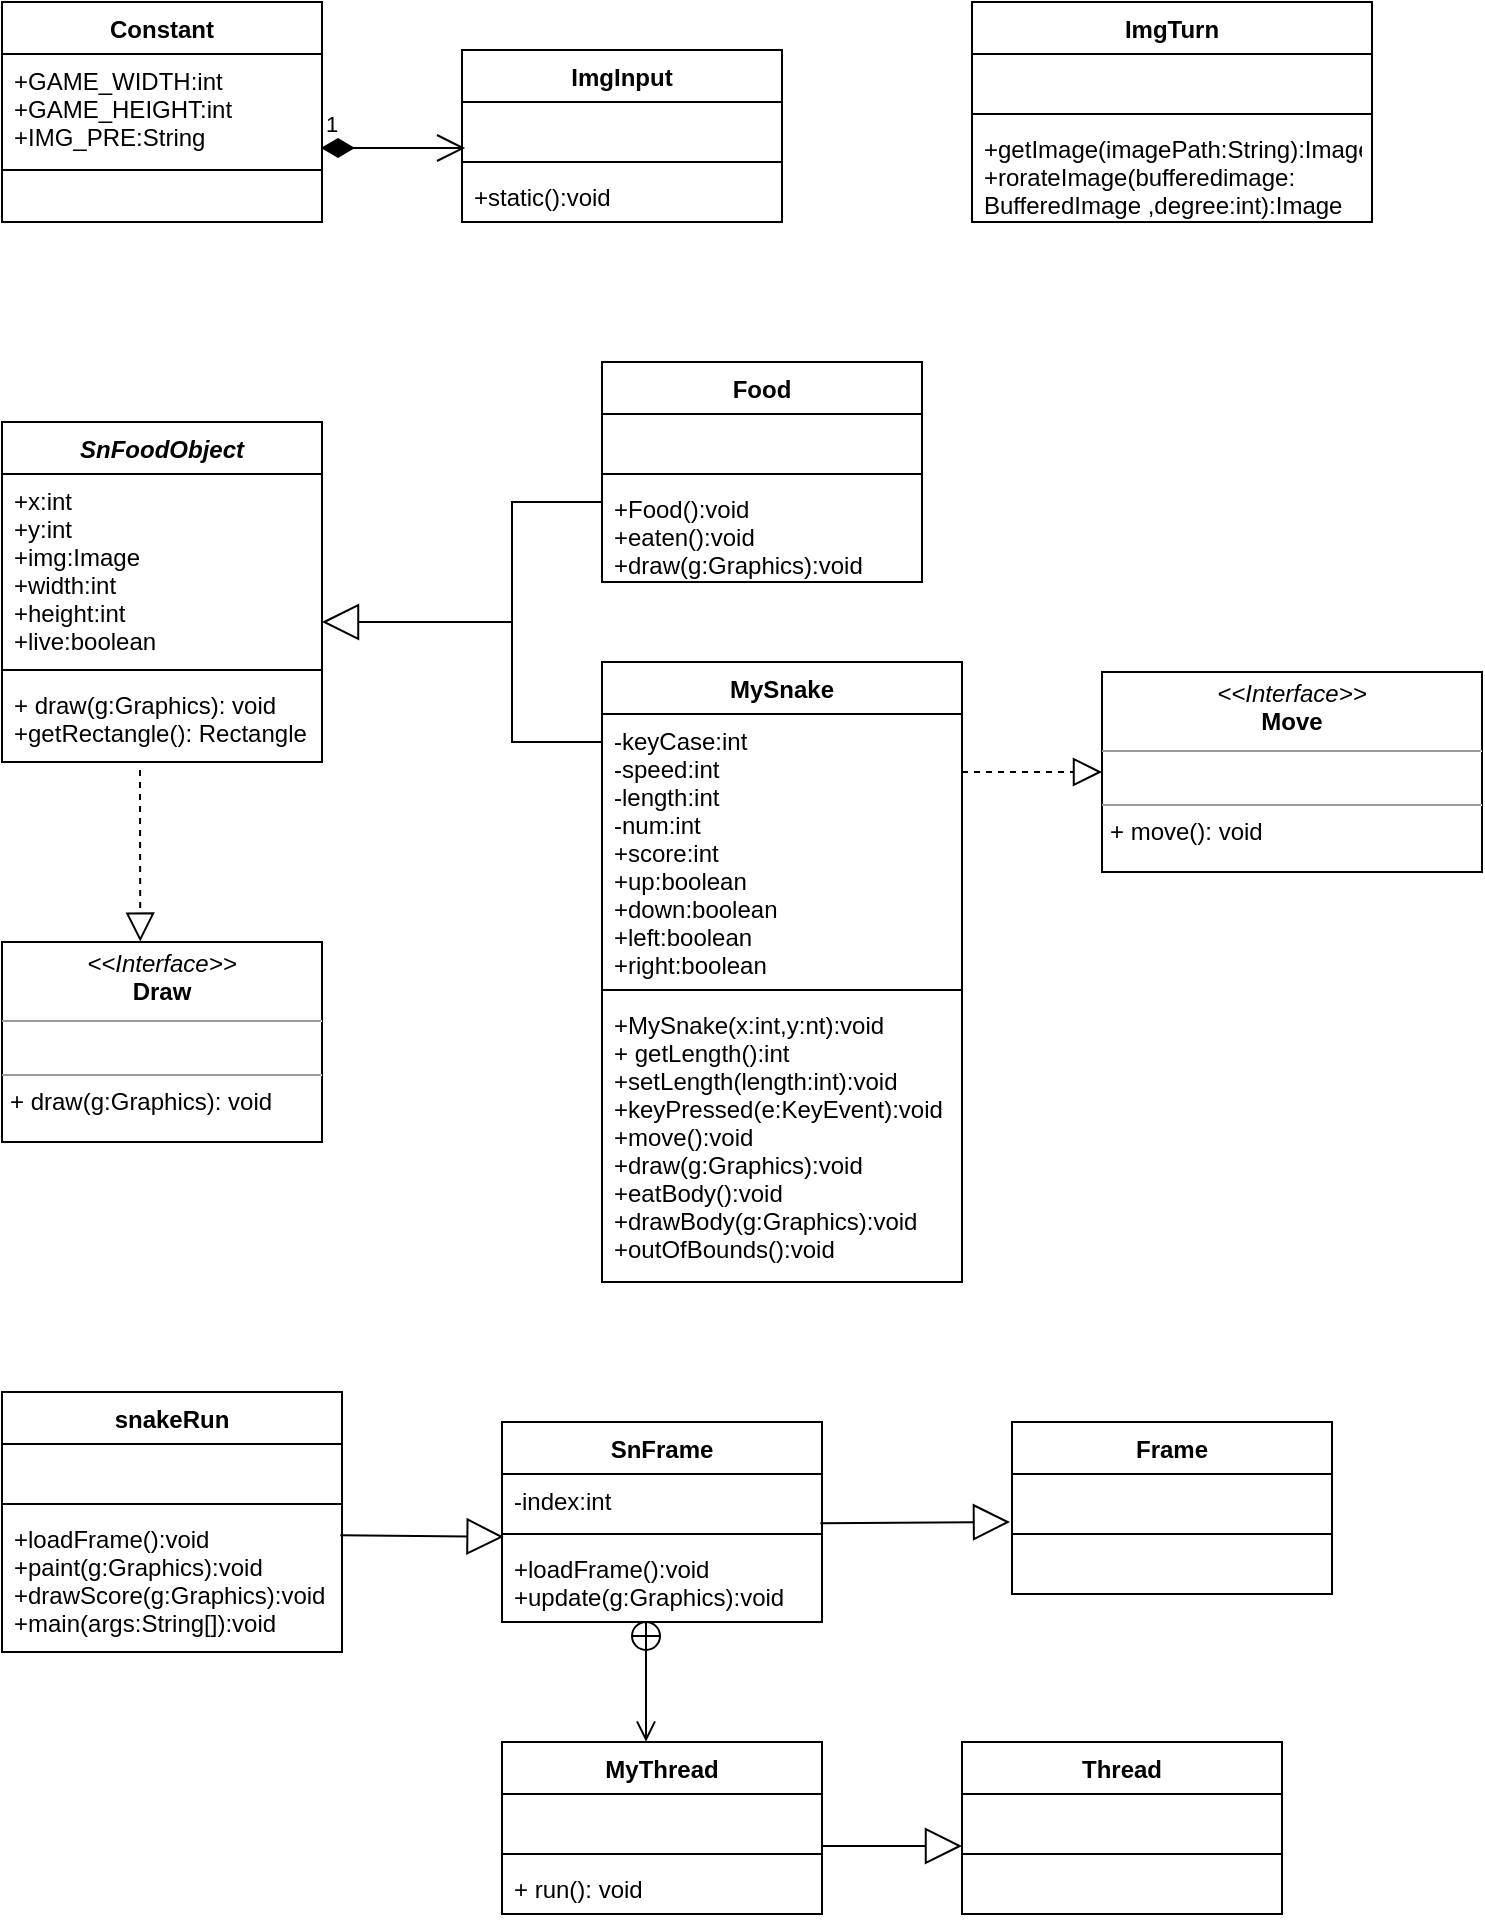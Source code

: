 <mxfile version="14.1.2" type="github">
  <diagram id="ba05wd5P19_T8I5KrJ18" name="第 1 页">
    <mxGraphModel dx="1038" dy="532" grid="1" gridSize="10" guides="1" tooltips="1" connect="1" arrows="1" fold="1" page="1" pageScale="1" pageWidth="827" pageHeight="1169" math="0" shadow="0">
      <root>
        <mxCell id="0" />
        <mxCell id="1" parent="0" />
        <mxCell id="53NNVn2IUz7sQ-eT2wiT-5" value="ImgInput" style="swimlane;fontStyle=1;align=center;verticalAlign=top;childLayout=stackLayout;horizontal=1;startSize=26;horizontalStack=0;resizeParent=1;resizeParentMax=0;resizeLast=0;collapsible=1;marginBottom=0;" vertex="1" parent="1">
          <mxGeometry x="290" y="274" width="160" height="86" as="geometry" />
        </mxCell>
        <mxCell id="53NNVn2IUz7sQ-eT2wiT-6" value=" " style="text;strokeColor=none;fillColor=none;align=left;verticalAlign=top;spacingLeft=4;spacingRight=4;overflow=hidden;rotatable=0;points=[[0,0.5],[1,0.5]];portConstraint=eastwest;" vertex="1" parent="53NNVn2IUz7sQ-eT2wiT-5">
          <mxGeometry y="26" width="160" height="26" as="geometry" />
        </mxCell>
        <mxCell id="53NNVn2IUz7sQ-eT2wiT-7" value="" style="line;strokeWidth=1;fillColor=none;align=left;verticalAlign=middle;spacingTop=-1;spacingLeft=3;spacingRight=3;rotatable=0;labelPosition=right;points=[];portConstraint=eastwest;" vertex="1" parent="53NNVn2IUz7sQ-eT2wiT-5">
          <mxGeometry y="52" width="160" height="8" as="geometry" />
        </mxCell>
        <mxCell id="53NNVn2IUz7sQ-eT2wiT-8" value="+static():void" style="text;strokeColor=none;fillColor=none;align=left;verticalAlign=top;spacingLeft=4;spacingRight=4;overflow=hidden;rotatable=0;points=[[0,0.5],[1,0.5]];portConstraint=eastwest;" vertex="1" parent="53NNVn2IUz7sQ-eT2wiT-5">
          <mxGeometry y="60" width="160" height="26" as="geometry" />
        </mxCell>
        <mxCell id="53NNVn2IUz7sQ-eT2wiT-9" value="ImgTurn" style="swimlane;fontStyle=1;align=center;verticalAlign=top;childLayout=stackLayout;horizontal=1;startSize=26;horizontalStack=0;resizeParent=1;resizeParentMax=0;resizeLast=0;collapsible=1;marginBottom=0;" vertex="1" parent="1">
          <mxGeometry x="545" y="250" width="200" height="110" as="geometry" />
        </mxCell>
        <mxCell id="53NNVn2IUz7sQ-eT2wiT-10" value=" " style="text;strokeColor=none;fillColor=none;align=left;verticalAlign=top;spacingLeft=4;spacingRight=4;overflow=hidden;rotatable=0;points=[[0,0.5],[1,0.5]];portConstraint=eastwest;" vertex="1" parent="53NNVn2IUz7sQ-eT2wiT-9">
          <mxGeometry y="26" width="200" height="26" as="geometry" />
        </mxCell>
        <mxCell id="53NNVn2IUz7sQ-eT2wiT-11" value="" style="line;strokeWidth=1;fillColor=none;align=left;verticalAlign=middle;spacingTop=-1;spacingLeft=3;spacingRight=3;rotatable=0;labelPosition=right;points=[];portConstraint=eastwest;" vertex="1" parent="53NNVn2IUz7sQ-eT2wiT-9">
          <mxGeometry y="52" width="200" height="8" as="geometry" />
        </mxCell>
        <mxCell id="53NNVn2IUz7sQ-eT2wiT-12" value="+getImage(imagePath:String):Image&#xa;+rorateImage(bufferedimage:&#xa;BufferedImage ,degree:int):Image" style="text;strokeColor=none;fillColor=none;align=left;verticalAlign=top;spacingLeft=4;spacingRight=4;overflow=hidden;rotatable=0;points=[[0,0.5],[1,0.5]];portConstraint=eastwest;" vertex="1" parent="53NNVn2IUz7sQ-eT2wiT-9">
          <mxGeometry y="60" width="200" height="50" as="geometry" />
        </mxCell>
        <mxCell id="53NNVn2IUz7sQ-eT2wiT-18" value="Food" style="swimlane;fontStyle=1;align=center;verticalAlign=top;childLayout=stackLayout;horizontal=1;startSize=26;horizontalStack=0;resizeParent=1;resizeParentMax=0;resizeLast=0;collapsible=1;marginBottom=0;" vertex="1" parent="1">
          <mxGeometry x="360" y="430" width="160" height="110" as="geometry" />
        </mxCell>
        <mxCell id="53NNVn2IUz7sQ-eT2wiT-19" value="  " style="text;strokeColor=none;fillColor=none;align=left;verticalAlign=top;spacingLeft=4;spacingRight=4;overflow=hidden;rotatable=0;points=[[0,0.5],[1,0.5]];portConstraint=eastwest;" vertex="1" parent="53NNVn2IUz7sQ-eT2wiT-18">
          <mxGeometry y="26" width="160" height="26" as="geometry" />
        </mxCell>
        <mxCell id="53NNVn2IUz7sQ-eT2wiT-20" value="" style="line;strokeWidth=1;fillColor=none;align=left;verticalAlign=middle;spacingTop=-1;spacingLeft=3;spacingRight=3;rotatable=0;labelPosition=right;points=[];portConstraint=eastwest;" vertex="1" parent="53NNVn2IUz7sQ-eT2wiT-18">
          <mxGeometry y="52" width="160" height="8" as="geometry" />
        </mxCell>
        <mxCell id="53NNVn2IUz7sQ-eT2wiT-21" value="+Food():void&#xa;+eaten():void&#xa;+draw(g:Graphics):void" style="text;strokeColor=none;fillColor=none;align=left;verticalAlign=top;spacingLeft=4;spacingRight=4;overflow=hidden;rotatable=0;points=[[0,0.5],[1,0.5]];portConstraint=eastwest;" vertex="1" parent="53NNVn2IUz7sQ-eT2wiT-18">
          <mxGeometry y="60" width="160" height="50" as="geometry" />
        </mxCell>
        <mxCell id="53NNVn2IUz7sQ-eT2wiT-22" value="SnFrame" style="swimlane;fontStyle=1;align=center;verticalAlign=top;childLayout=stackLayout;horizontal=1;startSize=26;horizontalStack=0;resizeParent=1;resizeParentMax=0;resizeLast=0;collapsible=1;marginBottom=0;" vertex="1" parent="1">
          <mxGeometry x="310" y="960" width="160" height="100" as="geometry" />
        </mxCell>
        <mxCell id="53NNVn2IUz7sQ-eT2wiT-23" value="-index:int" style="text;strokeColor=none;fillColor=none;align=left;verticalAlign=top;spacingLeft=4;spacingRight=4;overflow=hidden;rotatable=0;points=[[0,0.5],[1,0.5]];portConstraint=eastwest;" vertex="1" parent="53NNVn2IUz7sQ-eT2wiT-22">
          <mxGeometry y="26" width="160" height="26" as="geometry" />
        </mxCell>
        <mxCell id="53NNVn2IUz7sQ-eT2wiT-24" value="" style="line;strokeWidth=1;fillColor=none;align=left;verticalAlign=middle;spacingTop=-1;spacingLeft=3;spacingRight=3;rotatable=0;labelPosition=right;points=[];portConstraint=eastwest;" vertex="1" parent="53NNVn2IUz7sQ-eT2wiT-22">
          <mxGeometry y="52" width="160" height="8" as="geometry" />
        </mxCell>
        <mxCell id="53NNVn2IUz7sQ-eT2wiT-25" value="+loadFrame():void&#xa;+update(g:Graphics):void" style="text;strokeColor=none;fillColor=none;align=left;verticalAlign=top;spacingLeft=4;spacingRight=4;overflow=hidden;rotatable=0;points=[[0,0.5],[1,0.5]];portConstraint=eastwest;" vertex="1" parent="53NNVn2IUz7sQ-eT2wiT-22">
          <mxGeometry y="60" width="160" height="40" as="geometry" />
        </mxCell>
        <mxCell id="53NNVn2IUz7sQ-eT2wiT-26" value="snakeRun" style="swimlane;fontStyle=1;align=center;verticalAlign=top;childLayout=stackLayout;horizontal=1;startSize=26;horizontalStack=0;resizeParent=1;resizeParentMax=0;resizeLast=0;collapsible=1;marginBottom=0;" vertex="1" parent="1">
          <mxGeometry x="60" y="945" width="170" height="130" as="geometry" />
        </mxCell>
        <mxCell id="53NNVn2IUz7sQ-eT2wiT-27" value=" " style="text;strokeColor=none;fillColor=none;align=left;verticalAlign=top;spacingLeft=4;spacingRight=4;overflow=hidden;rotatable=0;points=[[0,0.5],[1,0.5]];portConstraint=eastwest;" vertex="1" parent="53NNVn2IUz7sQ-eT2wiT-26">
          <mxGeometry y="26" width="170" height="26" as="geometry" />
        </mxCell>
        <mxCell id="53NNVn2IUz7sQ-eT2wiT-28" value="" style="line;strokeWidth=1;fillColor=none;align=left;verticalAlign=middle;spacingTop=-1;spacingLeft=3;spacingRight=3;rotatable=0;labelPosition=right;points=[];portConstraint=eastwest;" vertex="1" parent="53NNVn2IUz7sQ-eT2wiT-26">
          <mxGeometry y="52" width="170" height="8" as="geometry" />
        </mxCell>
        <mxCell id="53NNVn2IUz7sQ-eT2wiT-29" value="+loadFrame():void&#xa;+paint(g:Graphics):void&#xa;+drawScore(g:Graphics):void&#xa;+main(args:String[]):void&#xa;" style="text;strokeColor=none;fillColor=none;align=left;verticalAlign=top;spacingLeft=4;spacingRight=4;overflow=hidden;rotatable=0;points=[[0,0.5],[1,0.5]];portConstraint=eastwest;" vertex="1" parent="53NNVn2IUz7sQ-eT2wiT-26">
          <mxGeometry y="60" width="170" height="70" as="geometry" />
        </mxCell>
        <mxCell id="53NNVn2IUz7sQ-eT2wiT-32" value="&lt;p style=&quot;margin: 0px ; margin-top: 4px ; text-align: center&quot;&gt;&lt;i&gt;&amp;lt;&amp;lt;Interface&amp;gt;&amp;gt;&lt;/i&gt;&lt;br&gt;&lt;b&gt;Move&lt;/b&gt;&lt;/p&gt;&lt;hr size=&quot;1&quot;&gt;&lt;p style=&quot;margin: 0px ; margin-left: 4px&quot;&gt;&amp;nbsp;&lt;/p&gt;&lt;hr size=&quot;1&quot;&gt;&lt;p style=&quot;margin: 0px ; margin-left: 4px&quot;&gt;+ move(): void&lt;br&gt;&lt;/p&gt;" style="verticalAlign=top;align=left;overflow=fill;fontSize=12;fontFamily=Helvetica;html=1;" vertex="1" parent="1">
          <mxGeometry x="610" y="585" width="190" height="100" as="geometry" />
        </mxCell>
        <mxCell id="53NNVn2IUz7sQ-eT2wiT-38" value="Constant" style="swimlane;fontStyle=1;align=center;verticalAlign=top;childLayout=stackLayout;horizontal=1;startSize=26;horizontalStack=0;resizeParent=1;resizeParentMax=0;resizeLast=0;collapsible=1;marginBottom=0;" vertex="1" parent="1">
          <mxGeometry x="60" y="250" width="160" height="110" as="geometry" />
        </mxCell>
        <mxCell id="53NNVn2IUz7sQ-eT2wiT-39" value="+GAME_WIDTH:int&#xa;+GAME_HEIGHT:int&#xa;+IMG_PRE:String" style="text;strokeColor=none;fillColor=none;align=left;verticalAlign=top;spacingLeft=4;spacingRight=4;overflow=hidden;rotatable=0;points=[[0,0.5],[1,0.5]];portConstraint=eastwest;" vertex="1" parent="53NNVn2IUz7sQ-eT2wiT-38">
          <mxGeometry y="26" width="160" height="54" as="geometry" />
        </mxCell>
        <mxCell id="53NNVn2IUz7sQ-eT2wiT-40" value="" style="line;strokeWidth=1;fillColor=none;align=left;verticalAlign=middle;spacingTop=-1;spacingLeft=3;spacingRight=3;rotatable=0;labelPosition=right;points=[];portConstraint=eastwest;" vertex="1" parent="53NNVn2IUz7sQ-eT2wiT-38">
          <mxGeometry y="80" width="160" height="8" as="geometry" />
        </mxCell>
        <mxCell id="53NNVn2IUz7sQ-eT2wiT-41" value="  " style="text;strokeColor=none;fillColor=none;align=left;verticalAlign=top;spacingLeft=4;spacingRight=4;overflow=hidden;rotatable=0;points=[[0,0.5],[1,0.5]];portConstraint=eastwest;" vertex="1" parent="53NNVn2IUz7sQ-eT2wiT-38">
          <mxGeometry y="88" width="160" height="22" as="geometry" />
        </mxCell>
        <mxCell id="53NNVn2IUz7sQ-eT2wiT-42" value="SnFoodObject" style="swimlane;fontStyle=3;align=center;verticalAlign=top;childLayout=stackLayout;horizontal=1;startSize=26;horizontalStack=0;resizeParent=1;resizeParentMax=0;resizeLast=0;collapsible=1;marginBottom=0;" vertex="1" parent="1">
          <mxGeometry x="60" y="460" width="160" height="170" as="geometry" />
        </mxCell>
        <mxCell id="53NNVn2IUz7sQ-eT2wiT-43" value="+x:int&#xa;+y:int&#xa;+img:Image&#xa;+width:int&#xa;+height:int&#xa;+live:boolean" style="text;strokeColor=none;fillColor=none;align=left;verticalAlign=top;spacingLeft=4;spacingRight=4;overflow=hidden;rotatable=0;points=[[0,0.5],[1,0.5]];portConstraint=eastwest;" vertex="1" parent="53NNVn2IUz7sQ-eT2wiT-42">
          <mxGeometry y="26" width="160" height="94" as="geometry" />
        </mxCell>
        <mxCell id="53NNVn2IUz7sQ-eT2wiT-44" value="" style="line;strokeWidth=1;fillColor=none;align=left;verticalAlign=middle;spacingTop=-1;spacingLeft=3;spacingRight=3;rotatable=0;labelPosition=right;points=[];portConstraint=eastwest;" vertex="1" parent="53NNVn2IUz7sQ-eT2wiT-42">
          <mxGeometry y="120" width="160" height="8" as="geometry" />
        </mxCell>
        <mxCell id="53NNVn2IUz7sQ-eT2wiT-45" value="+ draw(g:Graphics): void&#xa;+getRectangle(): Rectangle" style="text;strokeColor=none;fillColor=none;align=left;verticalAlign=top;spacingLeft=4;spacingRight=4;overflow=hidden;rotatable=0;points=[[0,0.5],[1,0.5]];portConstraint=eastwest;" vertex="1" parent="53NNVn2IUz7sQ-eT2wiT-42">
          <mxGeometry y="128" width="160" height="42" as="geometry" />
        </mxCell>
        <mxCell id="53NNVn2IUz7sQ-eT2wiT-46" value="MyThread" style="swimlane;fontStyle=1;align=center;verticalAlign=top;childLayout=stackLayout;horizontal=1;startSize=26;horizontalStack=0;resizeParent=1;resizeParentMax=0;resizeLast=0;collapsible=1;marginBottom=0;" vertex="1" parent="1">
          <mxGeometry x="310" y="1120" width="160" height="86" as="geometry" />
        </mxCell>
        <mxCell id="53NNVn2IUz7sQ-eT2wiT-47" value=" " style="text;strokeColor=none;fillColor=none;align=left;verticalAlign=top;spacingLeft=4;spacingRight=4;overflow=hidden;rotatable=0;points=[[0,0.5],[1,0.5]];portConstraint=eastwest;" vertex="1" parent="53NNVn2IUz7sQ-eT2wiT-46">
          <mxGeometry y="26" width="160" height="26" as="geometry" />
        </mxCell>
        <mxCell id="53NNVn2IUz7sQ-eT2wiT-48" value="" style="line;strokeWidth=1;fillColor=none;align=left;verticalAlign=middle;spacingTop=-1;spacingLeft=3;spacingRight=3;rotatable=0;labelPosition=right;points=[];portConstraint=eastwest;" vertex="1" parent="53NNVn2IUz7sQ-eT2wiT-46">
          <mxGeometry y="52" width="160" height="8" as="geometry" />
        </mxCell>
        <mxCell id="53NNVn2IUz7sQ-eT2wiT-49" value="+ run(): void" style="text;strokeColor=none;fillColor=none;align=left;verticalAlign=top;spacingLeft=4;spacingRight=4;overflow=hidden;rotatable=0;points=[[0,0.5],[1,0.5]];portConstraint=eastwest;" vertex="1" parent="53NNVn2IUz7sQ-eT2wiT-46">
          <mxGeometry y="60" width="160" height="26" as="geometry" />
        </mxCell>
        <mxCell id="53NNVn2IUz7sQ-eT2wiT-31" value="&lt;p style=&quot;margin: 0px ; margin-top: 4px ; text-align: center&quot;&gt;&lt;i&gt;&amp;lt;&amp;lt;Interface&amp;gt;&amp;gt;&lt;/i&gt;&lt;br&gt;&lt;b&gt;Draw&lt;/b&gt;&lt;/p&gt;&lt;hr size=&quot;1&quot;&gt;&lt;p style=&quot;margin: 0px ; margin-left: 4px&quot;&gt;&amp;nbsp;&lt;/p&gt;&lt;hr size=&quot;1&quot;&gt;&lt;p style=&quot;margin: 0px ; margin-left: 4px&quot;&gt;+ draw(g:Graphics): void&lt;br&gt;&lt;/p&gt;" style="verticalAlign=top;align=left;overflow=fill;fontSize=12;fontFamily=Helvetica;html=1;" vertex="1" parent="1">
          <mxGeometry x="60" y="720" width="160" height="100" as="geometry" />
        </mxCell>
        <mxCell id="53NNVn2IUz7sQ-eT2wiT-51" value="MySnake" style="swimlane;fontStyle=1;align=center;verticalAlign=top;childLayout=stackLayout;horizontal=1;startSize=26;horizontalStack=0;resizeParent=1;resizeParentMax=0;resizeLast=0;collapsible=1;marginBottom=0;" vertex="1" parent="1">
          <mxGeometry x="360" y="580" width="180" height="310" as="geometry" />
        </mxCell>
        <mxCell id="53NNVn2IUz7sQ-eT2wiT-52" value="-keyCase:int&#xa;-speed:int&#xa;-length:int&#xa;-num:int&#xa;+score:int&#xa;+up:boolean&#xa;+down:boolean&#xa;+left:boolean&#xa;+right:boolean" style="text;strokeColor=none;fillColor=none;align=left;verticalAlign=top;spacingLeft=4;spacingRight=4;overflow=hidden;rotatable=0;points=[[0,0.5],[1,0.5]];portConstraint=eastwest;" vertex="1" parent="53NNVn2IUz7sQ-eT2wiT-51">
          <mxGeometry y="26" width="180" height="134" as="geometry" />
        </mxCell>
        <mxCell id="53NNVn2IUz7sQ-eT2wiT-53" value="" style="line;strokeWidth=1;fillColor=none;align=left;verticalAlign=middle;spacingTop=-1;spacingLeft=3;spacingRight=3;rotatable=0;labelPosition=right;points=[];portConstraint=eastwest;" vertex="1" parent="53NNVn2IUz7sQ-eT2wiT-51">
          <mxGeometry y="160" width="180" height="8" as="geometry" />
        </mxCell>
        <mxCell id="53NNVn2IUz7sQ-eT2wiT-54" value="+MySnake(x:int,y:nt):void&#xa;+ getLength():int&#xa;+setLength(length:int):void&#xa;+keyPressed(e:KeyEvent):void&#xa;+move():void&#xa;+draw(g:Graphics):void&#xa;+eatBody():void&#xa;+drawBody(g:Graphics):void&#xa;+outOfBounds():void&#xa;" style="text;strokeColor=none;fillColor=none;align=left;verticalAlign=top;spacingLeft=4;spacingRight=4;overflow=hidden;rotatable=0;points=[[0,0.5],[1,0.5]];portConstraint=eastwest;" vertex="1" parent="53NNVn2IUz7sQ-eT2wiT-51">
          <mxGeometry y="168" width="180" height="142" as="geometry" />
        </mxCell>
        <mxCell id="53NNVn2IUz7sQ-eT2wiT-58" value="" style="endArrow=block;endSize=16;endFill=0;html=1;" edge="1" parent="1" source="53NNVn2IUz7sQ-eT2wiT-60">
          <mxGeometry width="160" relative="1" as="geometry">
            <mxPoint x="350" y="520" as="sourcePoint" />
            <mxPoint x="220" y="560" as="targetPoint" />
            <Array as="points">
              <mxPoint x="270" y="560" />
              <mxPoint x="250" y="560" />
            </Array>
          </mxGeometry>
        </mxCell>
        <mxCell id="53NNVn2IUz7sQ-eT2wiT-60" value="" style="strokeWidth=1;html=1;shape=mxgraph.flowchart.annotation_2;align=left;labelPosition=right;pointerEvents=1;" vertex="1" parent="1">
          <mxGeometry x="270" y="500" width="90" height="120" as="geometry" />
        </mxCell>
        <mxCell id="53NNVn2IUz7sQ-eT2wiT-62" value="" style="endArrow=block;dashed=1;endFill=0;endSize=12;html=1;entryX=0.432;entryY=-0.002;entryDx=0;entryDy=0;entryPerimeter=0;" edge="1" parent="1" target="53NNVn2IUz7sQ-eT2wiT-31">
          <mxGeometry width="160" relative="1" as="geometry">
            <mxPoint x="129" y="634" as="sourcePoint" />
            <mxPoint x="270" y="670" as="targetPoint" />
          </mxGeometry>
        </mxCell>
        <mxCell id="53NNVn2IUz7sQ-eT2wiT-63" value="Frame" style="swimlane;fontStyle=1;align=center;verticalAlign=top;childLayout=stackLayout;horizontal=1;startSize=26;horizontalStack=0;resizeParent=1;resizeParentMax=0;resizeLast=0;collapsible=1;marginBottom=0;strokeWidth=1;" vertex="1" parent="1">
          <mxGeometry x="565" y="960" width="160" height="86" as="geometry" />
        </mxCell>
        <mxCell id="53NNVn2IUz7sQ-eT2wiT-64" value=" " style="text;strokeColor=none;fillColor=none;align=left;verticalAlign=top;spacingLeft=4;spacingRight=4;overflow=hidden;rotatable=0;points=[[0,0.5],[1,0.5]];portConstraint=eastwest;" vertex="1" parent="53NNVn2IUz7sQ-eT2wiT-63">
          <mxGeometry y="26" width="160" height="26" as="geometry" />
        </mxCell>
        <mxCell id="53NNVn2IUz7sQ-eT2wiT-65" value="" style="line;strokeWidth=1;fillColor=none;align=left;verticalAlign=middle;spacingTop=-1;spacingLeft=3;spacingRight=3;rotatable=0;labelPosition=right;points=[];portConstraint=eastwest;" vertex="1" parent="53NNVn2IUz7sQ-eT2wiT-63">
          <mxGeometry y="52" width="160" height="8" as="geometry" />
        </mxCell>
        <mxCell id="53NNVn2IUz7sQ-eT2wiT-66" value=" " style="text;strokeColor=none;fillColor=none;align=left;verticalAlign=top;spacingLeft=4;spacingRight=4;overflow=hidden;rotatable=0;points=[[0,0.5],[1,0.5]];portConstraint=eastwest;" vertex="1" parent="53NNVn2IUz7sQ-eT2wiT-63">
          <mxGeometry y="60" width="160" height="26" as="geometry" />
        </mxCell>
        <mxCell id="53NNVn2IUz7sQ-eT2wiT-67" value="" style="endArrow=block;endSize=16;endFill=0;html=1;exitX=0.995;exitY=0.869;exitDx=0;exitDy=0;exitPerimeter=0;" edge="1" parent="1">
          <mxGeometry width="160" relative="1" as="geometry">
            <mxPoint x="469.2" y="1010.594" as="sourcePoint" />
            <mxPoint x="564" y="1010" as="targetPoint" />
          </mxGeometry>
        </mxCell>
        <mxCell id="53NNVn2IUz7sQ-eT2wiT-68" value="" style="endArrow=block;endSize=16;endFill=0;html=1;exitX=0.995;exitY=0.166;exitDx=0;exitDy=0;exitPerimeter=0;entryX=0.005;entryY=-0.065;entryDx=0;entryDy=0;entryPerimeter=0;" edge="1" parent="1" source="53NNVn2IUz7sQ-eT2wiT-29" target="53NNVn2IUz7sQ-eT2wiT-25">
          <mxGeometry width="160" relative="1" as="geometry">
            <mxPoint x="390" y="1020" as="sourcePoint" />
            <mxPoint x="550" y="1020" as="targetPoint" />
          </mxGeometry>
        </mxCell>
        <mxCell id="53NNVn2IUz7sQ-eT2wiT-70" value="" style="endArrow=block;dashed=1;endFill=0;endSize=12;html=1;entryX=0;entryY=0.5;entryDx=0;entryDy=0;" edge="1" parent="1" target="53NNVn2IUz7sQ-eT2wiT-32">
          <mxGeometry width="160" relative="1" as="geometry">
            <mxPoint x="540" y="635" as="sourcePoint" />
            <mxPoint x="550" y="610" as="targetPoint" />
          </mxGeometry>
        </mxCell>
        <mxCell id="53NNVn2IUz7sQ-eT2wiT-72" value="1" style="endArrow=open;html=1;endSize=12;startArrow=diamondThin;startSize=14;startFill=1;edgeStyle=orthogonalEdgeStyle;align=left;verticalAlign=bottom;entryX=0.01;entryY=0.885;entryDx=0;entryDy=0;exitX=0.997;exitY=0.87;exitDx=0;exitDy=0;exitPerimeter=0;entryPerimeter=0;" edge="1" parent="1" source="53NNVn2IUz7sQ-eT2wiT-39" target="53NNVn2IUz7sQ-eT2wiT-6">
          <mxGeometry x="-1" y="3" relative="1" as="geometry">
            <mxPoint x="390" y="270" as="sourcePoint" />
            <mxPoint x="550" y="270" as="targetPoint" />
          </mxGeometry>
        </mxCell>
        <mxCell id="53NNVn2IUz7sQ-eT2wiT-75" value="" style="endArrow=open;startArrow=circlePlus;endFill=0;startFill=0;endSize=8;html=1;entryX=0.45;entryY=-0.002;entryDx=0;entryDy=0;entryPerimeter=0;" edge="1" parent="1" target="53NNVn2IUz7sQ-eT2wiT-46">
          <mxGeometry width="160" relative="1" as="geometry">
            <mxPoint x="382" y="1059" as="sourcePoint" />
            <mxPoint x="550" y="1020" as="targetPoint" />
          </mxGeometry>
        </mxCell>
        <mxCell id="53NNVn2IUz7sQ-eT2wiT-76" value="Thread" style="swimlane;fontStyle=1;align=center;verticalAlign=top;childLayout=stackLayout;horizontal=1;startSize=26;horizontalStack=0;resizeParent=1;resizeParentMax=0;resizeLast=0;collapsible=1;marginBottom=0;strokeWidth=1;" vertex="1" parent="1">
          <mxGeometry x="540" y="1120" width="160" height="86" as="geometry" />
        </mxCell>
        <mxCell id="53NNVn2IUz7sQ-eT2wiT-77" value=" " style="text;strokeColor=none;fillColor=none;align=left;verticalAlign=top;spacingLeft=4;spacingRight=4;overflow=hidden;rotatable=0;points=[[0,0.5],[1,0.5]];portConstraint=eastwest;" vertex="1" parent="53NNVn2IUz7sQ-eT2wiT-76">
          <mxGeometry y="26" width="160" height="26" as="geometry" />
        </mxCell>
        <mxCell id="53NNVn2IUz7sQ-eT2wiT-78" value="" style="line;strokeWidth=1;fillColor=none;align=left;verticalAlign=middle;spacingTop=-1;spacingLeft=3;spacingRight=3;rotatable=0;labelPosition=right;points=[];portConstraint=eastwest;" vertex="1" parent="53NNVn2IUz7sQ-eT2wiT-76">
          <mxGeometry y="52" width="160" height="8" as="geometry" />
        </mxCell>
        <mxCell id="53NNVn2IUz7sQ-eT2wiT-79" value=" " style="text;strokeColor=none;fillColor=none;align=left;verticalAlign=top;spacingLeft=4;spacingRight=4;overflow=hidden;rotatable=0;points=[[0,0.5],[1,0.5]];portConstraint=eastwest;" vertex="1" parent="53NNVn2IUz7sQ-eT2wiT-76">
          <mxGeometry y="60" width="160" height="26" as="geometry" />
        </mxCell>
        <mxCell id="53NNVn2IUz7sQ-eT2wiT-80" value="" style="endArrow=block;endSize=16;endFill=0;html=1;" edge="1" parent="1">
          <mxGeometry x="-0.166" y="42" width="160" relative="1" as="geometry">
            <mxPoint x="470" y="1172" as="sourcePoint" />
            <mxPoint x="540" y="1172" as="targetPoint" />
            <Array as="points">
              <mxPoint x="510" y="1172" />
            </Array>
            <mxPoint as="offset" />
          </mxGeometry>
        </mxCell>
      </root>
    </mxGraphModel>
  </diagram>
</mxfile>
